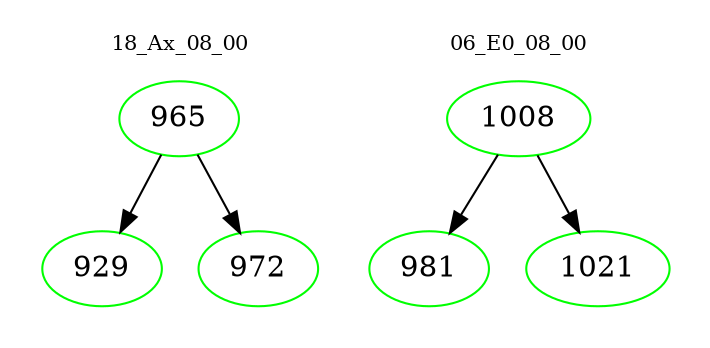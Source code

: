 digraph{
subgraph cluster_0 {
color = white
label = "18_Ax_08_00";
fontsize=10;
T0_965 [label="965", color="green"]
T0_965 -> T0_929 [color="black"]
T0_929 [label="929", color="green"]
T0_965 -> T0_972 [color="black"]
T0_972 [label="972", color="green"]
}
subgraph cluster_1 {
color = white
label = "06_E0_08_00";
fontsize=10;
T1_1008 [label="1008", color="green"]
T1_1008 -> T1_981 [color="black"]
T1_981 [label="981", color="green"]
T1_1008 -> T1_1021 [color="black"]
T1_1021 [label="1021", color="green"]
}
}

